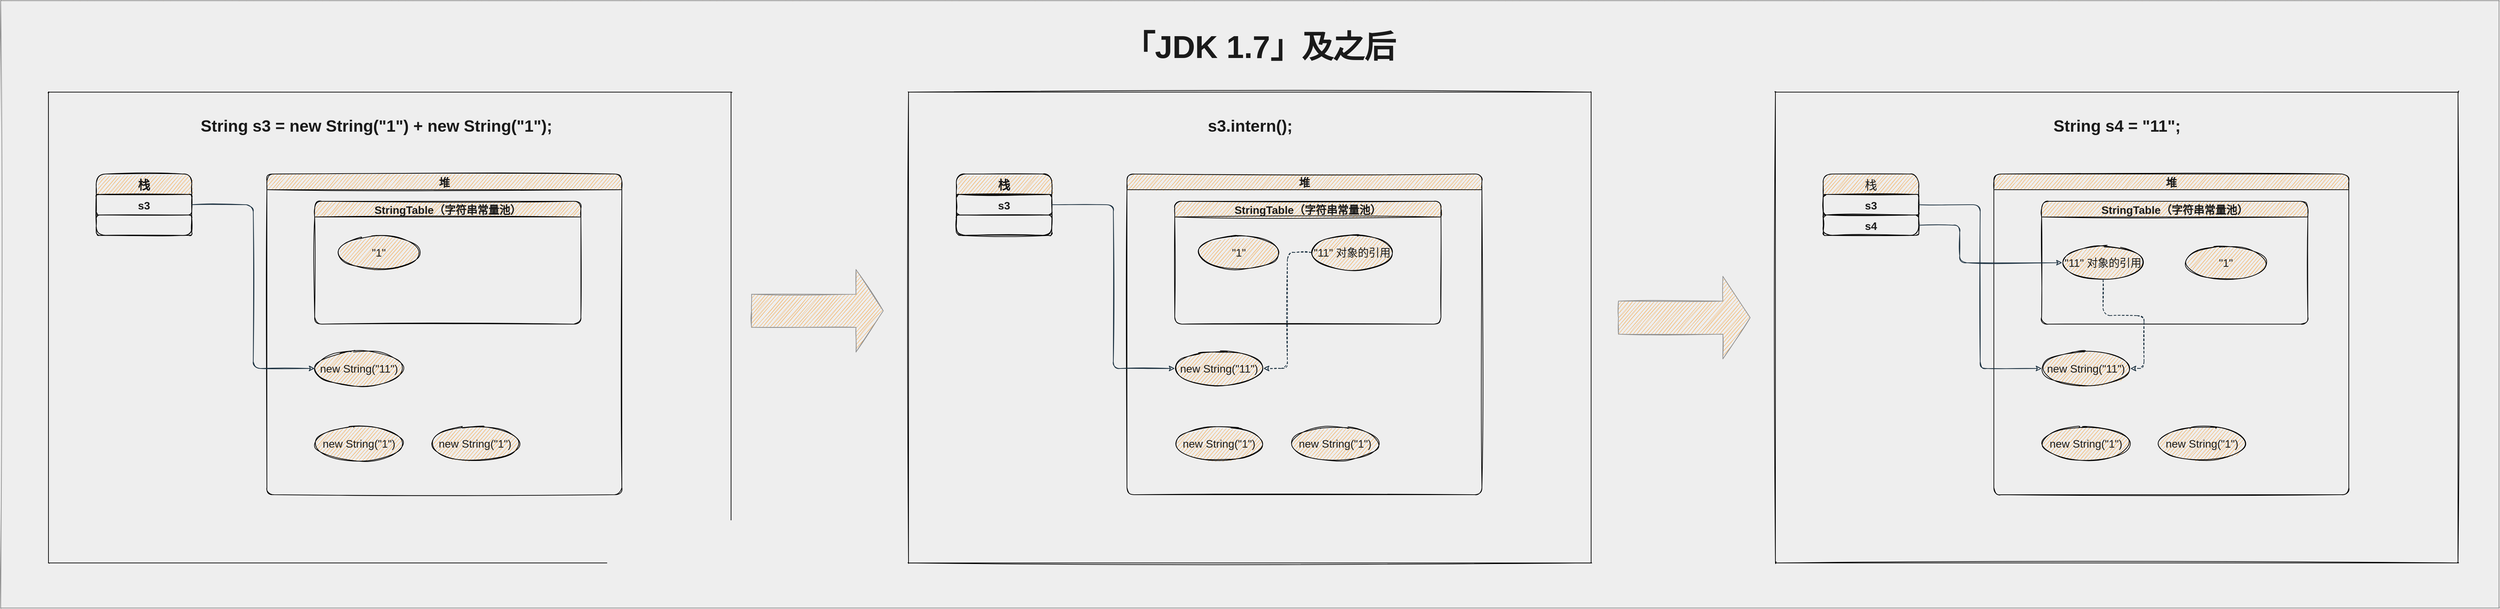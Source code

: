 <mxfile version="16.5.1" type="device"><diagram id="J8IA3hKMTKbogd3Oq5G_" name="第 1 页"><mxGraphModel dx="7854" dy="4917" grid="1" gridSize="10" guides="1" tooltips="1" connect="1" arrows="1" fold="1" page="1" pageScale="1" pageWidth="827" pageHeight="1169" background="#EEEEEE" math="0" shadow="0"><root><mxCell id="0"/><mxCell id="1" parent="0"/><mxCell id="3YSNx5UYddpAPJ6bHYvm-2" value="" style="swimlane;startSize=0;rounded=1;sketch=1;fontColor=#1A1A1A;strokeColor=#909090;fillColor=#F5AB50;" vertex="1" parent="1"><mxGeometry x="-1610" y="-20" width="3660" height="890" as="geometry"/></mxCell><mxCell id="kIulIvmuFnWWRRxHjK0m-106" value="" style="swimlane;startSize=0;rounded=1;sketch=1;fontSize=18;fontColor=#1A1A1A;strokeColor=default;fillColor=#F5AB50;" parent="3YSNx5UYddpAPJ6bHYvm-2" vertex="1"><mxGeometry x="70" y="134" width="1000" height="690" as="geometry"/></mxCell><mxCell id="kIulIvmuFnWWRRxHjK0m-88" value="堆" style="swimlane;rounded=1;sketch=1;fontSize=16;fontColor=#1A1A1A;strokeColor=default;fillColor=#F5AB50;" parent="kIulIvmuFnWWRRxHjK0m-106" vertex="1"><mxGeometry x="320" y="120" width="520" height="470" as="geometry"/></mxCell><mxCell id="kIulIvmuFnWWRRxHjK0m-89" value="StringTable（字符串常量池）" style="swimlane;rounded=1;sketch=1;fontSize=16;fontColor=#1A1A1A;strokeColor=default;fillColor=#F5AB50;" parent="kIulIvmuFnWWRRxHjK0m-88" vertex="1"><mxGeometry x="70" y="40" width="390" height="180" as="geometry"/></mxCell><mxCell id="kIulIvmuFnWWRRxHjK0m-92" value="&quot;1&quot;" style="ellipse;whiteSpace=wrap;html=1;rounded=1;sketch=1;fontSize=16;fontColor=#1A1A1A;strokeColor=default;fillColor=#F5AB50;" parent="kIulIvmuFnWWRRxHjK0m-89" vertex="1"><mxGeometry x="34" y="50" width="120" height="50" as="geometry"/></mxCell><mxCell id="kIulIvmuFnWWRRxHjK0m-95" value="new String(&quot;1&quot;)" style="ellipse;whiteSpace=wrap;html=1;rounded=1;sketch=1;fontSize=16;fontColor=#1A1A1A;strokeColor=default;fillColor=#F5AB50;" parent="kIulIvmuFnWWRRxHjK0m-88" vertex="1"><mxGeometry x="240" y="370" width="130" height="50" as="geometry"/></mxCell><mxCell id="kIulIvmuFnWWRRxHjK0m-96" value="new String(&quot;1&quot;)" style="ellipse;whiteSpace=wrap;html=1;rounded=1;sketch=1;fontSize=16;fontColor=#1A1A1A;strokeColor=default;fillColor=#F5AB50;" parent="kIulIvmuFnWWRRxHjK0m-88" vertex="1"><mxGeometry x="70" y="370" width="130" height="50" as="geometry"/></mxCell><mxCell id="kIulIvmuFnWWRRxHjK0m-97" value="new String(&quot;11&quot;)" style="ellipse;whiteSpace=wrap;html=1;rounded=1;sketch=1;fontSize=16;fontColor=#1A1A1A;strokeColor=default;fillColor=#F5AB50;" parent="kIulIvmuFnWWRRxHjK0m-88" vertex="1"><mxGeometry x="70" y="260" width="130" height="50" as="geometry"/></mxCell><mxCell id="kIulIvmuFnWWRRxHjK0m-100" value="栈" style="swimlane;fontStyle=1;childLayout=stackLayout;horizontal=1;startSize=30;horizontalStack=0;resizeParent=1;resizeParentMax=0;resizeLast=0;collapsible=1;marginBottom=0;rounded=1;sketch=1;fontSize=18;fontColor=#1A1A1A;strokeColor=default;fillColor=#F5AB50;" parent="kIulIvmuFnWWRRxHjK0m-106" vertex="1"><mxGeometry x="70" y="120" width="140" height="90" as="geometry"/></mxCell><mxCell id="kIulIvmuFnWWRRxHjK0m-101" value="s3" style="text;strokeColor=default;fillColor=none;align=center;verticalAlign=middle;spacingLeft=4;spacingRight=4;overflow=hidden;points=[[0,0.5],[1,0.5]];portConstraint=eastwest;rotatable=0;rounded=1;sketch=1;fontSize=16;fontColor=#1A1A1A;fontStyle=1" parent="kIulIvmuFnWWRRxHjK0m-100" vertex="1"><mxGeometry y="30" width="140" height="30" as="geometry"/></mxCell><mxCell id="kIulIvmuFnWWRRxHjK0m-103" value="" style="text;strokeColor=default;fillColor=none;align=left;verticalAlign=middle;spacingLeft=4;spacingRight=4;overflow=hidden;points=[[0,0.5],[1,0.5]];portConstraint=eastwest;rotatable=0;rounded=1;sketch=1;fontSize=16;fontColor=#1A1A1A;" parent="kIulIvmuFnWWRRxHjK0m-100" vertex="1"><mxGeometry y="60" width="140" height="30" as="geometry"/></mxCell><mxCell id="kIulIvmuFnWWRRxHjK0m-105" style="edgeStyle=orthogonalEdgeStyle;rounded=1;sketch=1;orthogonalLoop=1;jettySize=auto;html=1;exitX=1;exitY=0.5;exitDx=0;exitDy=0;entryX=0;entryY=0.5;entryDx=0;entryDy=0;fontSize=18;fontColor=#1A1A1A;endArrow=classic;endFill=1;strokeColor=#182E3E;" parent="kIulIvmuFnWWRRxHjK0m-106" source="kIulIvmuFnWWRRxHjK0m-101" target="kIulIvmuFnWWRRxHjK0m-97" edge="1"><mxGeometry relative="1" as="geometry"/></mxCell><mxCell id="kIulIvmuFnWWRRxHjK0m-118" value="String s3 = new String(&quot;1&quot;) + new String(&quot;1&quot;);" style="text;strokeColor=none;fillColor=none;html=1;fontSize=24;fontStyle=1;verticalAlign=middle;align=center;rounded=1;sketch=1;fontColor=#1A1A1A;" parent="kIulIvmuFnWWRRxHjK0m-106" vertex="1"><mxGeometry x="430" y="30" width="100" height="40" as="geometry"/></mxCell><mxCell id="kIulIvmuFnWWRRxHjK0m-107" value="" style="swimlane;startSize=0;rounded=1;sketch=1;fontSize=18;fontColor=#1A1A1A;strokeColor=default;fillColor=#F5AB50;" parent="3YSNx5UYddpAPJ6bHYvm-2" vertex="1"><mxGeometry x="1330" y="134" width="1000" height="690" as="geometry"/></mxCell><mxCell id="kIulIvmuFnWWRRxHjK0m-108" value="堆" style="swimlane;rounded=1;sketch=1;fontSize=16;fontColor=#1A1A1A;strokeColor=default;fillColor=#F5AB50;" parent="kIulIvmuFnWWRRxHjK0m-107" vertex="1"><mxGeometry x="320" y="120" width="520" height="470" as="geometry"/></mxCell><mxCell id="kIulIvmuFnWWRRxHjK0m-109" value="StringTable（字符串常量池）" style="swimlane;rounded=1;sketch=1;fontSize=16;fontColor=#1A1A1A;strokeColor=default;fillColor=#F5AB50;" parent="kIulIvmuFnWWRRxHjK0m-108" vertex="1"><mxGeometry x="70" y="40" width="390" height="180" as="geometry"/></mxCell><mxCell id="kIulIvmuFnWWRRxHjK0m-110" value="&quot;1&quot;" style="ellipse;whiteSpace=wrap;html=1;rounded=1;sketch=1;fontSize=16;fontColor=#1A1A1A;strokeColor=default;fillColor=#F5AB50;" parent="kIulIvmuFnWWRRxHjK0m-109" vertex="1"><mxGeometry x="34" y="50" width="120" height="50" as="geometry"/></mxCell><mxCell id="kIulIvmuFnWWRRxHjK0m-120" value="&quot;11&quot; 对象的引用" style="ellipse;whiteSpace=wrap;html=1;rounded=1;sketch=1;fontSize=16;fontColor=#1A1A1A;strokeColor=default;fillColor=#F5AB50;" parent="kIulIvmuFnWWRRxHjK0m-109" vertex="1"><mxGeometry x="200" y="50" width="120" height="50" as="geometry"/></mxCell><mxCell id="kIulIvmuFnWWRRxHjK0m-111" value="new String(&quot;1&quot;)" style="ellipse;whiteSpace=wrap;html=1;rounded=1;sketch=1;fontSize=16;fontColor=#1A1A1A;strokeColor=default;fillColor=#F5AB50;" parent="kIulIvmuFnWWRRxHjK0m-108" vertex="1"><mxGeometry x="240" y="370" width="130" height="50" as="geometry"/></mxCell><mxCell id="kIulIvmuFnWWRRxHjK0m-112" value="new String(&quot;1&quot;)" style="ellipse;whiteSpace=wrap;html=1;rounded=1;sketch=1;fontSize=16;fontColor=#1A1A1A;strokeColor=default;fillColor=#F5AB50;" parent="kIulIvmuFnWWRRxHjK0m-108" vertex="1"><mxGeometry x="70" y="370" width="130" height="50" as="geometry"/></mxCell><mxCell id="kIulIvmuFnWWRRxHjK0m-113" value="new String(&quot;11&quot;)" style="ellipse;whiteSpace=wrap;html=1;rounded=1;sketch=1;fontSize=16;fontColor=#1A1A1A;strokeColor=default;fillColor=#F5AB50;" parent="kIulIvmuFnWWRRxHjK0m-108" vertex="1"><mxGeometry x="70" y="260" width="130" height="50" as="geometry"/></mxCell><mxCell id="kIulIvmuFnWWRRxHjK0m-121" style="edgeStyle=orthogonalEdgeStyle;rounded=1;sketch=1;orthogonalLoop=1;jettySize=auto;html=1;entryX=1;entryY=0.5;entryDx=0;entryDy=0;fontSize=18;fontColor=#1A1A1A;endArrow=classic;endFill=1;strokeColor=#182E3E;dashed=1;" parent="kIulIvmuFnWWRRxHjK0m-108" source="kIulIvmuFnWWRRxHjK0m-120" target="kIulIvmuFnWWRRxHjK0m-113" edge="1"><mxGeometry relative="1" as="geometry"/></mxCell><mxCell id="kIulIvmuFnWWRRxHjK0m-114" value="栈" style="swimlane;fontStyle=1;childLayout=stackLayout;horizontal=1;startSize=30;horizontalStack=0;resizeParent=1;resizeParentMax=0;resizeLast=0;collapsible=1;marginBottom=0;rounded=1;sketch=1;fontSize=18;fontColor=#1A1A1A;strokeColor=default;fillColor=#F5AB50;" parent="kIulIvmuFnWWRRxHjK0m-107" vertex="1"><mxGeometry x="70" y="120" width="140" height="90" as="geometry"/></mxCell><mxCell id="kIulIvmuFnWWRRxHjK0m-115" value="s3" style="text;strokeColor=default;fillColor=none;align=center;verticalAlign=middle;spacingLeft=4;spacingRight=4;overflow=hidden;points=[[0,0.5],[1,0.5]];portConstraint=eastwest;rotatable=0;rounded=1;sketch=1;fontSize=16;fontColor=#1A1A1A;fontStyle=1" parent="kIulIvmuFnWWRRxHjK0m-114" vertex="1"><mxGeometry y="30" width="140" height="30" as="geometry"/></mxCell><mxCell id="kIulIvmuFnWWRRxHjK0m-116" value="" style="text;strokeColor=default;fillColor=none;align=left;verticalAlign=middle;spacingLeft=4;spacingRight=4;overflow=hidden;points=[[0,0.5],[1,0.5]];portConstraint=eastwest;rotatable=0;rounded=1;sketch=1;fontSize=16;fontColor=#1A1A1A;" parent="kIulIvmuFnWWRRxHjK0m-114" vertex="1"><mxGeometry y="60" width="140" height="30" as="geometry"/></mxCell><mxCell id="kIulIvmuFnWWRRxHjK0m-117" style="edgeStyle=orthogonalEdgeStyle;rounded=1;sketch=1;orthogonalLoop=1;jettySize=auto;html=1;exitX=1;exitY=0.5;exitDx=0;exitDy=0;entryX=0;entryY=0.5;entryDx=0;entryDy=0;fontSize=18;fontColor=#1A1A1A;endArrow=classic;endFill=1;strokeColor=#182E3E;" parent="kIulIvmuFnWWRRxHjK0m-107" source="kIulIvmuFnWWRRxHjK0m-115" target="kIulIvmuFnWWRRxHjK0m-113" edge="1"><mxGeometry relative="1" as="geometry"/></mxCell><mxCell id="kIulIvmuFnWWRRxHjK0m-119" value="s3.intern();" style="text;strokeColor=none;fillColor=none;html=1;fontSize=24;fontStyle=1;verticalAlign=middle;align=center;rounded=1;sketch=1;fontColor=#1A1A1A;" parent="kIulIvmuFnWWRRxHjK0m-107" vertex="1"><mxGeometry x="450" y="30" width="100" height="40" as="geometry"/></mxCell><mxCell id="kIulIvmuFnWWRRxHjK0m-137" value="" style="swimlane;startSize=0;rounded=1;sketch=1;fontSize=18;fontColor=#1A1A1A;strokeColor=default;fillColor=#F5AB50;" parent="3YSNx5UYddpAPJ6bHYvm-2" vertex="1"><mxGeometry x="2600" y="134" width="1000" height="690" as="geometry"/></mxCell><mxCell id="kIulIvmuFnWWRRxHjK0m-138" value="堆" style="swimlane;rounded=1;sketch=1;fontSize=16;fontColor=#1A1A1A;strokeColor=default;fillColor=#F5AB50;" parent="kIulIvmuFnWWRRxHjK0m-137" vertex="1"><mxGeometry x="320" y="120" width="520" height="470" as="geometry"/></mxCell><mxCell id="kIulIvmuFnWWRRxHjK0m-139" value="StringTable（字符串常量池）" style="swimlane;rounded=1;sketch=1;fontSize=16;fontColor=#1A1A1A;strokeColor=default;fillColor=#F5AB50;" parent="kIulIvmuFnWWRRxHjK0m-138" vertex="1"><mxGeometry x="70" y="40" width="390" height="180" as="geometry"/></mxCell><mxCell id="kIulIvmuFnWWRRxHjK0m-140" value="&quot;1&quot;" style="ellipse;whiteSpace=wrap;html=1;rounded=1;sketch=1;fontSize=16;fontColor=#1A1A1A;strokeColor=default;fillColor=#F5AB50;" parent="kIulIvmuFnWWRRxHjK0m-139" vertex="1"><mxGeometry x="210" y="65" width="120" height="50" as="geometry"/></mxCell><mxCell id="kIulIvmuFnWWRRxHjK0m-141" value="&quot;11&quot; 对象的引用" style="ellipse;whiteSpace=wrap;html=1;rounded=1;sketch=1;fontSize=16;fontColor=#1A1A1A;strokeColor=default;fillColor=#F5AB50;" parent="kIulIvmuFnWWRRxHjK0m-139" vertex="1"><mxGeometry x="30" y="65" width="120" height="50" as="geometry"/></mxCell><mxCell id="kIulIvmuFnWWRRxHjK0m-142" value="new String(&quot;1&quot;)" style="ellipse;whiteSpace=wrap;html=1;rounded=1;sketch=1;fontSize=16;fontColor=#1A1A1A;strokeColor=default;fillColor=#F5AB50;" parent="kIulIvmuFnWWRRxHjK0m-138" vertex="1"><mxGeometry x="240" y="370" width="130" height="50" as="geometry"/></mxCell><mxCell id="kIulIvmuFnWWRRxHjK0m-143" value="new String(&quot;1&quot;)" style="ellipse;whiteSpace=wrap;html=1;rounded=1;sketch=1;fontSize=16;fontColor=#1A1A1A;strokeColor=default;fillColor=#F5AB50;" parent="kIulIvmuFnWWRRxHjK0m-138" vertex="1"><mxGeometry x="70" y="370" width="130" height="50" as="geometry"/></mxCell><mxCell id="kIulIvmuFnWWRRxHjK0m-144" value="new String(&quot;11&quot;)" style="ellipse;whiteSpace=wrap;html=1;rounded=1;sketch=1;fontSize=16;fontColor=#1A1A1A;strokeColor=default;fillColor=#F5AB50;" parent="kIulIvmuFnWWRRxHjK0m-138" vertex="1"><mxGeometry x="70" y="260" width="130" height="50" as="geometry"/></mxCell><mxCell id="kIulIvmuFnWWRRxHjK0m-145" style="edgeStyle=orthogonalEdgeStyle;rounded=1;sketch=1;orthogonalLoop=1;jettySize=auto;html=1;entryX=1;entryY=0.5;entryDx=0;entryDy=0;fontSize=18;fontColor=#1A1A1A;endArrow=classic;endFill=1;strokeColor=#182E3E;dashed=1;" parent="kIulIvmuFnWWRRxHjK0m-138" source="kIulIvmuFnWWRRxHjK0m-141" target="kIulIvmuFnWWRRxHjK0m-144" edge="1"><mxGeometry relative="1" as="geometry"/></mxCell><mxCell id="kIulIvmuFnWWRRxHjK0m-146" value="栈" style="swimlane;fontStyle=0;childLayout=stackLayout;horizontal=1;startSize=30;horizontalStack=0;resizeParent=1;resizeParentMax=0;resizeLast=0;collapsible=1;marginBottom=0;rounded=1;sketch=1;fontSize=18;fontColor=#1A1A1A;strokeColor=default;fillColor=#F5AB50;" parent="kIulIvmuFnWWRRxHjK0m-137" vertex="1"><mxGeometry x="70" y="120" width="140" height="90" as="geometry"/></mxCell><mxCell id="kIulIvmuFnWWRRxHjK0m-147" value="s3" style="text;strokeColor=default;fillColor=none;align=center;verticalAlign=middle;spacingLeft=4;spacingRight=4;overflow=hidden;points=[[0,0.5],[1,0.5]];portConstraint=eastwest;rotatable=0;rounded=1;sketch=1;fontSize=16;fontColor=#1A1A1A;fontStyle=1" parent="kIulIvmuFnWWRRxHjK0m-146" vertex="1"><mxGeometry y="30" width="140" height="30" as="geometry"/></mxCell><mxCell id="kIulIvmuFnWWRRxHjK0m-148" value="s4" style="text;strokeColor=default;fillColor=none;align=center;verticalAlign=middle;spacingLeft=4;spacingRight=4;overflow=hidden;points=[[0,0.5],[1,0.5]];portConstraint=eastwest;rotatable=0;rounded=1;sketch=1;fontSize=16;fontColor=#1A1A1A;fontStyle=1" parent="kIulIvmuFnWWRRxHjK0m-146" vertex="1"><mxGeometry y="60" width="140" height="30" as="geometry"/></mxCell><mxCell id="kIulIvmuFnWWRRxHjK0m-149" style="edgeStyle=orthogonalEdgeStyle;rounded=1;sketch=1;orthogonalLoop=1;jettySize=auto;html=1;exitX=1;exitY=0.5;exitDx=0;exitDy=0;entryX=0;entryY=0.5;entryDx=0;entryDy=0;fontSize=18;fontColor=#1A1A1A;endArrow=classic;endFill=1;strokeColor=#182E3E;" parent="kIulIvmuFnWWRRxHjK0m-137" source="kIulIvmuFnWWRRxHjK0m-147" target="kIulIvmuFnWWRRxHjK0m-144" edge="1"><mxGeometry relative="1" as="geometry"/></mxCell><mxCell id="kIulIvmuFnWWRRxHjK0m-150" value="String s4 = &quot;11&quot;;" style="text;strokeColor=none;fillColor=none;html=1;fontSize=24;fontStyle=1;verticalAlign=middle;align=center;rounded=1;sketch=1;fontColor=#1A1A1A;" parent="kIulIvmuFnWWRRxHjK0m-137" vertex="1"><mxGeometry x="450" y="30" width="100" height="40" as="geometry"/></mxCell><mxCell id="kIulIvmuFnWWRRxHjK0m-153" style="edgeStyle=orthogonalEdgeStyle;rounded=1;sketch=1;orthogonalLoop=1;jettySize=auto;html=1;exitX=1;exitY=0.5;exitDx=0;exitDy=0;entryX=0;entryY=0.5;entryDx=0;entryDy=0;fontSize=18;fontColor=#1A1A1A;endArrow=classic;endFill=1;strokeColor=#182E3E;" parent="kIulIvmuFnWWRRxHjK0m-137" source="kIulIvmuFnWWRRxHjK0m-148" target="kIulIvmuFnWWRRxHjK0m-141" edge="1"><mxGeometry relative="1" as="geometry"><Array as="points"><mxPoint x="270" y="195"/><mxPoint x="270" y="250"/></Array></mxGeometry></mxCell><mxCell id="3p1dgB0-pCHVI9VRshFX-1" value="" style="html=1;shadow=0;dashed=0;align=center;verticalAlign=middle;shape=mxgraph.arrows2.arrow;dy=0.6;dx=40;notch=0;rounded=1;sketch=1;fontColor=#1A1A1A;strokeColor=#909090;fillColor=#F5AB50;" vertex="1" parent="3YSNx5UYddpAPJ6bHYvm-2"><mxGeometry x="1100" y="394" width="193" height="121" as="geometry"/></mxCell><mxCell id="3p1dgB0-pCHVI9VRshFX-2" value="" style="html=1;shadow=0;dashed=0;align=center;verticalAlign=middle;shape=mxgraph.arrows2.arrow;dy=0.6;dx=40;notch=0;rounded=1;sketch=1;fontColor=#1A1A1A;strokeColor=#909090;fillColor=#F5AB50;" vertex="1" parent="3YSNx5UYddpAPJ6bHYvm-2"><mxGeometry x="2370" y="404" width="193" height="121" as="geometry"/></mxCell><mxCell id="3p1dgB0-pCHVI9VRshFX-3" value="&lt;h1 style=&quot;font-size: 46px&quot;&gt;「JDK 1.7」及之后&lt;/h1&gt;" style="text;html=1;strokeColor=none;fillColor=none;spacing=5;spacingTop=-20;whiteSpace=wrap;overflow=hidden;rounded=0;sketch=1;fontColor=#1A1A1A;fontStyle=1;fontSize=46;" vertex="1" parent="3YSNx5UYddpAPJ6bHYvm-2"><mxGeometry x="1640" y="20" width="430" height="90" as="geometry"/></mxCell></root></mxGraphModel></diagram></mxfile>